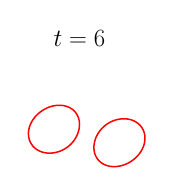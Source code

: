 \begin{tikzpicture}[scale=0.36]

\begin{axis}[
  xmin = -6,
  xmax = 2,
  ymin = -2,
  ymax = 2,
  axis equal = true,
  hide axis,
  title = {\Huge$t=6$}
  ]

\addplot [mark=none,red,line width=1.5] table{
-2.45e+00 -3.753e-01
-2.382e+00 -3.163e-01
-2.319e+00 -2.523e-01
-2.259e+00 -1.832e-01
-2.204e+00 -1.09e-01
-2.154e+00 -2.97e-02
-2.109e+00 5.475e-02
-2.07e+00 1.442e-01
-2.038e+00 2.384e-01
-2.015e+00 3.369e-01
-2.0e+00 4.39e-01
-1.996e+00 5.438e-01
-2.004e+00 6.499e-01
-2.026e+00 7.553e-01
-2.063e+00 8.576e-01
-2.114e+00 9.541e-01
-2.179e+00 1.042e+00
-2.256e+00 1.119e+00
-2.344e+00 1.183e+00
-2.44e+00 1.234e+00
-2.54e+00 1.272e+00
-2.643e+00 1.297e+00
-2.747e+00 1.311e+00
-2.849e+00 1.314e+00
-2.95e+00 1.307e+00
-3.048e+00 1.292e+00
-3.142e+00 1.27e+00
-3.233e+00 1.242e+00
-3.32e+00 1.208e+00
-3.404e+00 1.168e+00
-3.483e+00 1.124e+00
-3.559e+00 1.075e+00
-3.631e+00 1.022e+00
-3.7e+00 9.638e-01
-3.765e+00 9.011e-01
-3.827e+00 8.336e-01
-3.884e+00 7.61e-01
-3.936e+00 6.832e-01
-3.984e+00 6.001e-01
-4.024e+00 5.116e-01
-4.058e+00 4.179e-01
-4.083e+00 3.196e-01
-4.097e+00 2.175e-01
-4.1e+00 1.126e-01
-4.089e+00 6.773e-03
-4.065e+00 -9.796e-02
-4.025e+00 -1.991e-01
-3.972e+00 -2.942e-01
-3.905e+00 -3.806e-01
-3.826e+00 -4.564e-01
-3.737e+00 -5.204e-01
-3.642e+00 -5.718e-01
-3.542e+00 -6.107e-01
-3.44e+00 -6.375e-01
-3.337e+00 -6.53e-01
-3.234e+00 -6.581e-01
-3.133e+00 -6.54e-01
-3.035e+00 -6.414e-01
-2.94e+00 -6.213e-01
-2.849e+00 -5.944e-01
-2.761e+00 -5.613e-01
-2.678e+00 -5.226e-01
-2.598e+00 -4.785e-01
-2.522e+00 -4.294e-01
-2.45e+00 -3.753e-01
};

\addplot [mark=none,red,line width=1.5] table{
2.314e-01 -9.218e-01
3.002e-01 -8.638e-01
3.653e-01 -8.011e-01
4.266e-01 -7.336e-01
4.839e-01 -6.61e-01
5.364e-01 -5.832e-01
5.836e-01 -5.001e-01
6.245e-01 -4.116e-01
6.58e-01 -3.179e-01
6.826e-01 -2.196e-01
6.97e-01 -1.175e-01
6.997e-01 -1.262e-02
6.892e-01 9.323e-02
6.646e-01 1.98e-01
6.254e-01 2.991e-01
5.717e-01 3.942e-01
5.046e-01 4.806e-01
4.258e-01 5.564e-01
3.375e-01 6.204e-01
2.422e-01 6.718e-01
1.423e-01 7.107e-01
3.978e-02 7.375e-01
-6.349e-02 7.53e-01
-1.661e-01 7.581e-01
-2.668e-01 7.54e-01
-3.65e-01 7.414e-01
-4.6e-01 7.213e-01
-5.513e-01 6.944e-01
-6.389e-01 6.613e-01
-7.225e-01 6.226e-01
-8.022e-01 5.785e-01
-8.779e-01 5.294e-01
-9.497e-01 4.753e-01
-1.018e+00 4.163e-01
-1.081e+00 3.523e-01
-1.141e+00 2.832e-01
-1.196e+00 2.09e-01
-1.246e+00 1.297e-01
-1.291e+00 4.525e-02
-1.33e+00 -4.419e-02
-1.361e+00 -1.384e-01
-1.385e+00 -2.369e-01
-1.4e+00 -3.39e-01
-1.404e+00 -4.438e-01
-1.396e+00 -5.499e-01
-1.374e+00 -6.553e-01
-1.337e+00 -7.576e-01
-1.286e+00 -8.541e-01
-1.221e+00 -9.42e-01
-1.143e+00 -1.019e+00
-1.056e+00 -1.083e+00
-9.601e-01 -1.135e+00
-8.598e-01 -1.172e+00
-7.568e-01 -1.197e+00
-6.533e-01 -1.211e+00
-5.506e-01 -1.214e+00
-4.5e-01 -1.207e+00
-3.521e-01 -1.192e+00
-2.576e-01 -1.171e+00
-1.667e-01 -1.142e+00
-7.959e-02 -1.108e+00
3.718e-03 -1.068e+00
8.327e-02 -1.024e+00
1.592e-01 -9.752e-01
2.314e-01 -9.218e-01
};

\end{axis}
\end{tikzpicture}

